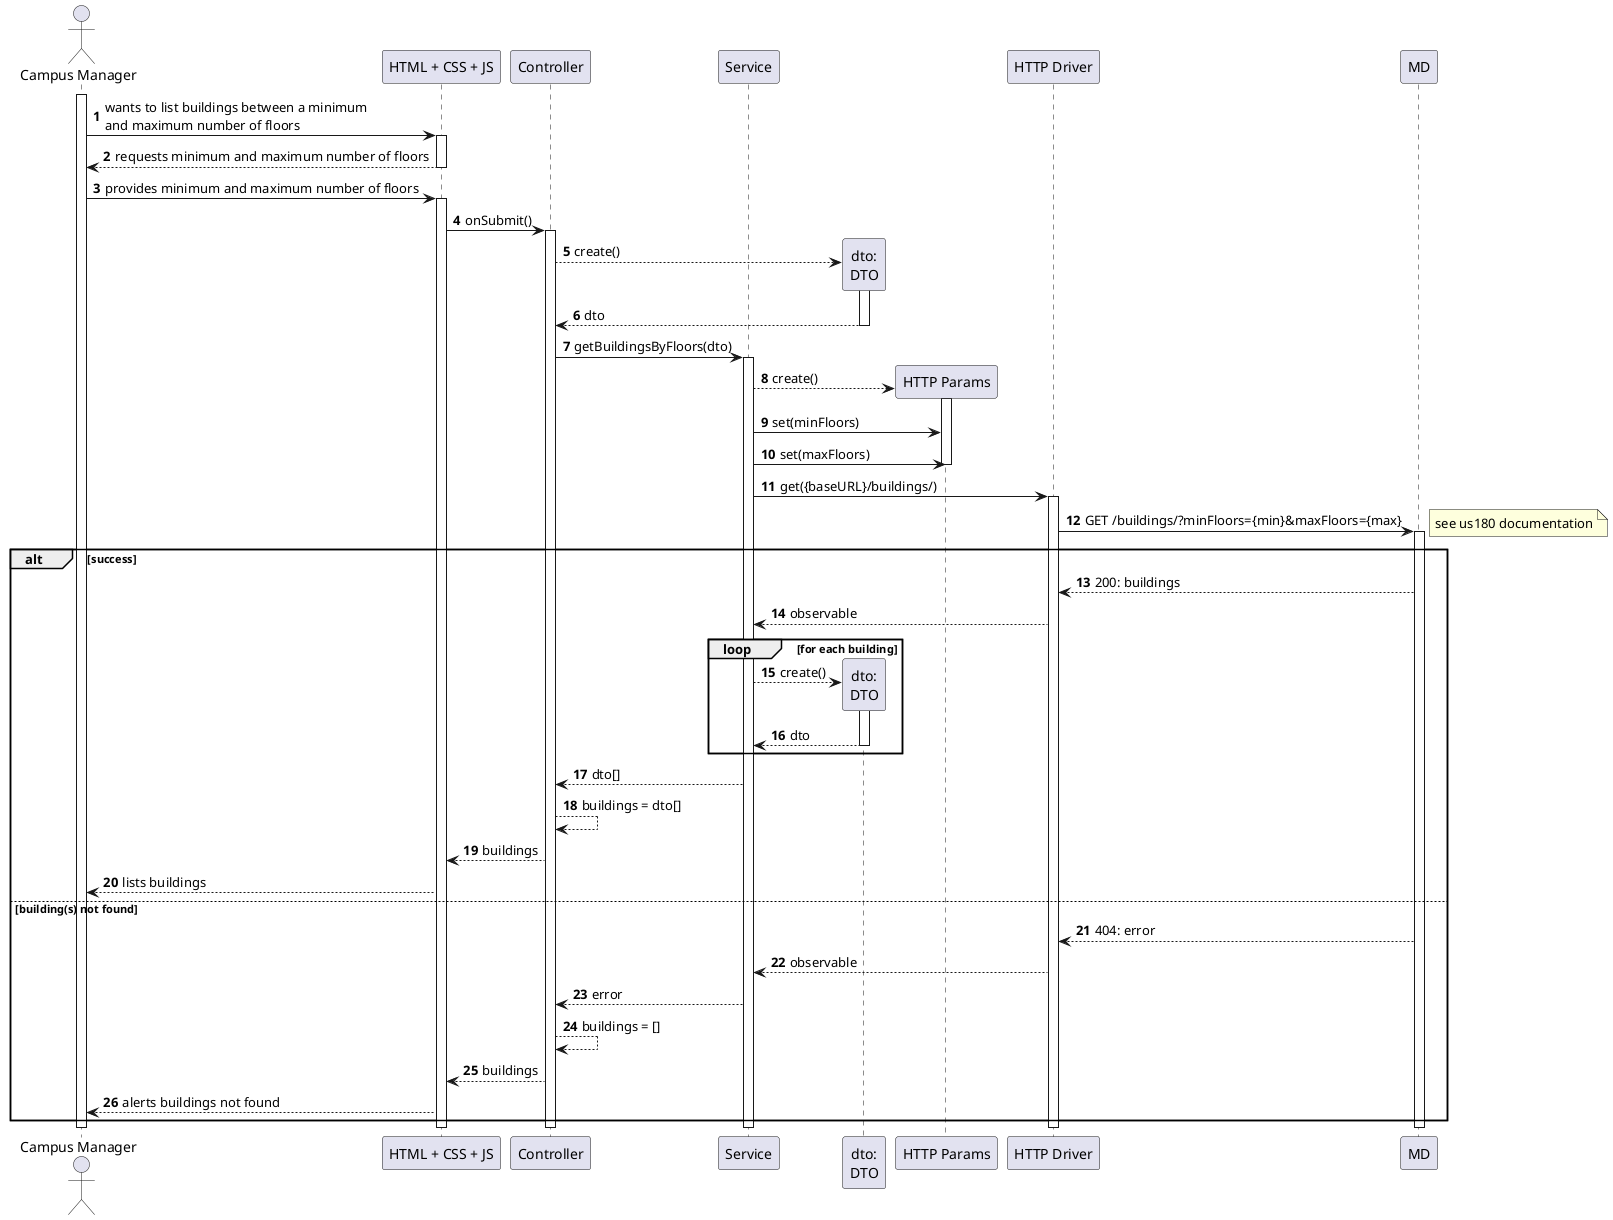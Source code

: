 @startuml
autonumber

actor "Campus Manager" as usr

participant "HTML + CSS + JS" as view
participant "Controller" as ctrl
participant "Service" as svc
participant "dto:\nDTO" as dto

participant "HTTP Params" as params
participant "HTTP Driver" as http

participant "MD" as md

activate usr
    usr -> view : wants to list buildings between a minimum\nand maximum number of floors
    activate view
        view --> usr : requests minimum and maximum number of floors
    deactivate view

    usr -> view : provides minimum and maximum number of floors
    activate view
        view -> ctrl : onSubmit()
        activate ctrl
            ctrl --> dto** : create()
            activate dto
                dto --> ctrl : dto
            deactivate dto

            ctrl -> svc : getBuildingsByFloors(dto)
            activate svc
                svc --> params** : create()
                activate params
                    svc -> params : set(minFloors)
                    svc -> params : set(maxFloors)
                deactivate params

                svc -> http : get({baseURL}/buildings/)
                activate http
                    http -> md : GET /buildings/?minFloors={min}&maxFloors={max}
                    activate md
                        note right : see us180 documentation
                        alt success
                            md --> http : 200: buildings
                            http --> svc : observable

                            loop for each building
                                svc --> dto** : create()
                                activate dto
                                    dto --> svc : dto
                                deactivate dto
                            end

                            svc --> ctrl : dto[]
                            ctrl --> ctrl : buildings = dto[]
                            ctrl --> view : buildings
                            view --> usr : lists buildings
                        else building(s) not found
                            md --> http : 404: error
                            http --> svc : observable

                            svc --> ctrl : error
                            ctrl --> ctrl : buildings = []
                            ctrl --> view : buildings
                            view --> usr : alerts buildings not found
                        end
                    deactivate md
                deactivate http
            deactivate svc
        deactivate ctrl
    deactivate view
deactivate usr


@enduml
